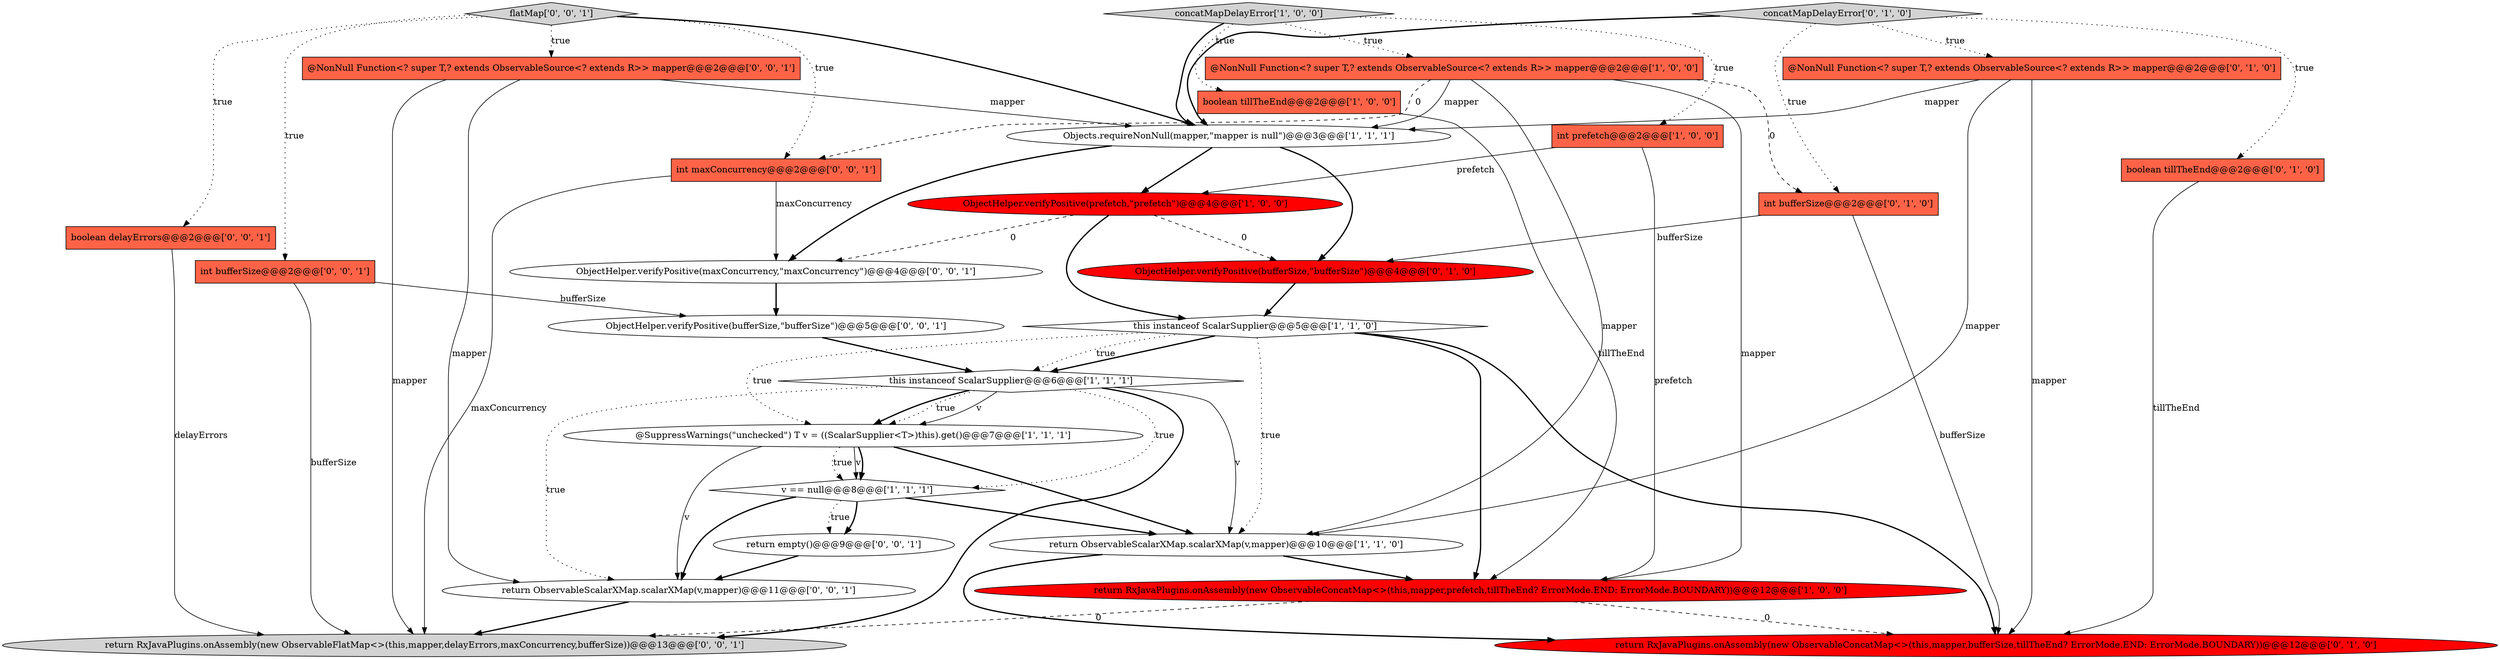 digraph {
9 [style = filled, label = "v == null@@@8@@@['1', '1', '1']", fillcolor = white, shape = diamond image = "AAA0AAABBB1BBB"];
15 [style = filled, label = "int bufferSize@@@2@@@['0', '1', '0']", fillcolor = tomato, shape = box image = "AAA1AAABBB2BBB"];
19 [style = filled, label = "return ObservableScalarXMap.scalarXMap(v,mapper)@@@11@@@['0', '0', '1']", fillcolor = white, shape = ellipse image = "AAA0AAABBB3BBB"];
16 [style = filled, label = "return RxJavaPlugins.onAssembly(new ObservableConcatMap<>(this,mapper,bufferSize,tillTheEnd? ErrorMode.END: ErrorMode.BOUNDARY))@@@12@@@['0', '1', '0']", fillcolor = red, shape = ellipse image = "AAA1AAABBB2BBB"];
25 [style = filled, label = "int maxConcurrency@@@2@@@['0', '0', '1']", fillcolor = tomato, shape = box image = "AAA0AAABBB3BBB"];
7 [style = filled, label = "this instanceof ScalarSupplier@@@6@@@['1', '1', '1']", fillcolor = white, shape = diamond image = "AAA0AAABBB1BBB"];
5 [style = filled, label = "@NonNull Function<? super T,? extends ObservableSource<? extends R>> mapper@@@2@@@['1', '0', '0']", fillcolor = tomato, shape = box image = "AAA1AAABBB1BBB"];
17 [style = filled, label = "concatMapDelayError['0', '1', '0']", fillcolor = lightgray, shape = diamond image = "AAA0AAABBB2BBB"];
14 [style = filled, label = "ObjectHelper.verifyPositive(bufferSize,\"bufferSize\")@@@4@@@['0', '1', '0']", fillcolor = red, shape = ellipse image = "AAA1AAABBB2BBB"];
4 [style = filled, label = "Objects.requireNonNull(mapper,\"mapper is null\")@@@3@@@['1', '1', '1']", fillcolor = white, shape = ellipse image = "AAA0AAABBB1BBB"];
0 [style = filled, label = "return RxJavaPlugins.onAssembly(new ObservableConcatMap<>(this,mapper,prefetch,tillTheEnd? ErrorMode.END: ErrorMode.BOUNDARY))@@@12@@@['1', '0', '0']", fillcolor = red, shape = ellipse image = "AAA1AAABBB1BBB"];
3 [style = filled, label = "concatMapDelayError['1', '0', '0']", fillcolor = lightgray, shape = diamond image = "AAA0AAABBB1BBB"];
18 [style = filled, label = "int bufferSize@@@2@@@['0', '0', '1']", fillcolor = tomato, shape = box image = "AAA0AAABBB3BBB"];
26 [style = filled, label = "flatMap['0', '0', '1']", fillcolor = lightgray, shape = diamond image = "AAA0AAABBB3BBB"];
11 [style = filled, label = "return ObservableScalarXMap.scalarXMap(v,mapper)@@@10@@@['1', '1', '0']", fillcolor = white, shape = ellipse image = "AAA0AAABBB1BBB"];
20 [style = filled, label = "ObjectHelper.verifyPositive(bufferSize,\"bufferSize\")@@@5@@@['0', '0', '1']", fillcolor = white, shape = ellipse image = "AAA0AAABBB3BBB"];
22 [style = filled, label = "return RxJavaPlugins.onAssembly(new ObservableFlatMap<>(this,mapper,delayErrors,maxConcurrency,bufferSize))@@@13@@@['0', '0', '1']", fillcolor = lightgray, shape = ellipse image = "AAA0AAABBB3BBB"];
1 [style = filled, label = "boolean tillTheEnd@@@2@@@['1', '0', '0']", fillcolor = tomato, shape = box image = "AAA0AAABBB1BBB"];
8 [style = filled, label = "@SuppressWarnings(\"unchecked\") T v = ((ScalarSupplier<T>)this).get()@@@7@@@['1', '1', '1']", fillcolor = white, shape = ellipse image = "AAA0AAABBB1BBB"];
6 [style = filled, label = "ObjectHelper.verifyPositive(prefetch,\"prefetch\")@@@4@@@['1', '0', '0']", fillcolor = red, shape = ellipse image = "AAA1AAABBB1BBB"];
24 [style = filled, label = "ObjectHelper.verifyPositive(maxConcurrency,\"maxConcurrency\")@@@4@@@['0', '0', '1']", fillcolor = white, shape = ellipse image = "AAA0AAABBB3BBB"];
13 [style = filled, label = "boolean tillTheEnd@@@2@@@['0', '1', '0']", fillcolor = tomato, shape = box image = "AAA0AAABBB2BBB"];
23 [style = filled, label = "@NonNull Function<? super T,? extends ObservableSource<? extends R>> mapper@@@2@@@['0', '0', '1']", fillcolor = tomato, shape = box image = "AAA0AAABBB3BBB"];
2 [style = filled, label = "int prefetch@@@2@@@['1', '0', '0']", fillcolor = tomato, shape = box image = "AAA0AAABBB1BBB"];
21 [style = filled, label = "boolean delayErrors@@@2@@@['0', '0', '1']", fillcolor = tomato, shape = box image = "AAA0AAABBB3BBB"];
27 [style = filled, label = "return empty()@@@9@@@['0', '0', '1']", fillcolor = white, shape = ellipse image = "AAA0AAABBB3BBB"];
10 [style = filled, label = "this instanceof ScalarSupplier@@@5@@@['1', '1', '0']", fillcolor = white, shape = diamond image = "AAA0AAABBB1BBB"];
12 [style = filled, label = "@NonNull Function<? super T,? extends ObservableSource<? extends R>> mapper@@@2@@@['0', '1', '0']", fillcolor = tomato, shape = box image = "AAA0AAABBB2BBB"];
11->16 [style = bold, label=""];
10->8 [style = dotted, label="true"];
4->14 [style = bold, label=""];
4->24 [style = bold, label=""];
23->22 [style = solid, label="mapper"];
7->8 [style = solid, label="v"];
18->20 [style = solid, label="bufferSize"];
9->11 [style = bold, label=""];
7->11 [style = solid, label="v"];
4->6 [style = bold, label=""];
7->19 [style = dotted, label="true"];
26->25 [style = dotted, label="true"];
2->0 [style = solid, label="prefetch"];
21->22 [style = solid, label="delayErrors"];
5->0 [style = solid, label="mapper"];
0->16 [style = dashed, label="0"];
14->10 [style = bold, label=""];
5->11 [style = solid, label="mapper"];
26->23 [style = dotted, label="true"];
5->25 [style = dashed, label="0"];
7->9 [style = dotted, label="true"];
6->14 [style = dashed, label="0"];
25->22 [style = solid, label="maxConcurrency"];
7->8 [style = bold, label=""];
26->4 [style = bold, label=""];
10->7 [style = bold, label=""];
3->4 [style = bold, label=""];
12->16 [style = solid, label="mapper"];
0->22 [style = dashed, label="0"];
25->24 [style = solid, label="maxConcurrency"];
24->20 [style = bold, label=""];
9->27 [style = bold, label=""];
9->27 [style = dotted, label="true"];
7->22 [style = bold, label=""];
11->0 [style = bold, label=""];
3->5 [style = dotted, label="true"];
12->4 [style = solid, label="mapper"];
17->15 [style = dotted, label="true"];
15->16 [style = solid, label="bufferSize"];
10->16 [style = bold, label=""];
17->12 [style = dotted, label="true"];
13->16 [style = solid, label="tillTheEnd"];
10->11 [style = dotted, label="true"];
18->22 [style = solid, label="bufferSize"];
8->9 [style = solid, label="v"];
26->21 [style = dotted, label="true"];
6->24 [style = dashed, label="0"];
6->10 [style = bold, label=""];
10->0 [style = bold, label=""];
8->9 [style = bold, label=""];
1->0 [style = solid, label="tillTheEnd"];
9->19 [style = bold, label=""];
10->7 [style = dotted, label="true"];
26->18 [style = dotted, label="true"];
12->11 [style = solid, label="mapper"];
27->19 [style = bold, label=""];
8->9 [style = dotted, label="true"];
23->4 [style = solid, label="mapper"];
20->7 [style = bold, label=""];
17->13 [style = dotted, label="true"];
7->8 [style = dotted, label="true"];
8->11 [style = bold, label=""];
8->19 [style = solid, label="v"];
19->22 [style = bold, label=""];
23->19 [style = solid, label="mapper"];
3->1 [style = dotted, label="true"];
17->4 [style = bold, label=""];
5->15 [style = dashed, label="0"];
15->14 [style = solid, label="bufferSize"];
3->2 [style = dotted, label="true"];
5->4 [style = solid, label="mapper"];
2->6 [style = solid, label="prefetch"];
}
